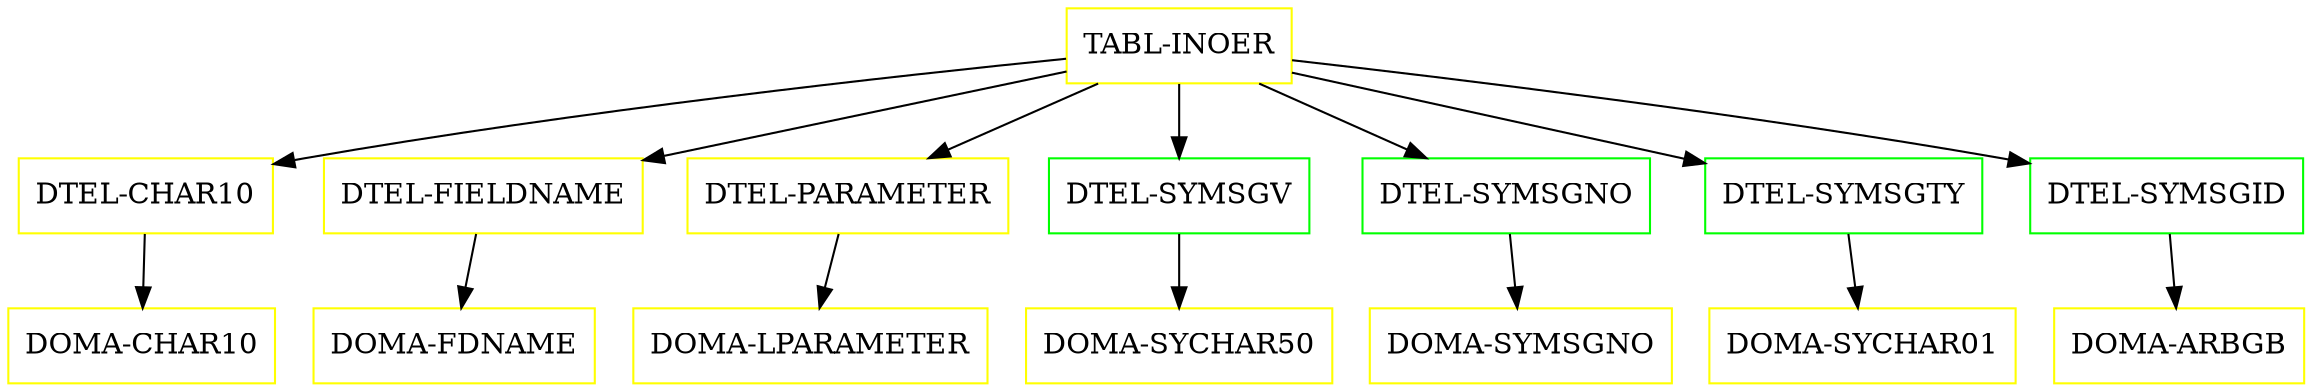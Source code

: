 digraph G {
  "TABL-INOER" [shape=box,color=yellow];
  "DTEL-CHAR10" [shape=box,color=yellow,URL="./DTEL_CHAR10.html"];
  "DOMA-CHAR10" [shape=box,color=yellow,URL="./DOMA_CHAR10.html"];
  "DTEL-FIELDNAME" [shape=box,color=yellow,URL="./DTEL_FIELDNAME.html"];
  "DOMA-FDNAME" [shape=box,color=yellow,URL="./DOMA_FDNAME.html"];
  "DTEL-PARAMETER" [shape=box,color=yellow,URL="./DTEL_PARAMETER.html"];
  "DOMA-LPARAMETER" [shape=box,color=yellow,URL="./DOMA_LPARAMETER.html"];
  "DTEL-SYMSGV" [shape=box,color=green,URL="./DTEL_SYMSGV.html"];
  "DOMA-SYCHAR50" [shape=box,color=yellow,URL="./DOMA_SYCHAR50.html"];
  "DTEL-SYMSGNO" [shape=box,color=green,URL="./DTEL_SYMSGNO.html"];
  "DOMA-SYMSGNO" [shape=box,color=yellow,URL="./DOMA_SYMSGNO.html"];
  "DTEL-SYMSGTY" [shape=box,color=green,URL="./DTEL_SYMSGTY.html"];
  "DOMA-SYCHAR01" [shape=box,color=yellow,URL="./DOMA_SYCHAR01.html"];
  "DTEL-SYMSGID" [shape=box,color=green,URL="./DTEL_SYMSGID.html"];
  "DOMA-ARBGB" [shape=box,color=yellow,URL="./DOMA_ARBGB.html"];
  "TABL-INOER" -> "DTEL-SYMSGID";
  "TABL-INOER" -> "DTEL-SYMSGTY";
  "TABL-INOER" -> "DTEL-SYMSGNO";
  "TABL-INOER" -> "DTEL-SYMSGV";
  "TABL-INOER" -> "DTEL-PARAMETER";
  "TABL-INOER" -> "DTEL-FIELDNAME";
  "TABL-INOER" -> "DTEL-CHAR10";
  "DTEL-CHAR10" -> "DOMA-CHAR10";
  "DTEL-FIELDNAME" -> "DOMA-FDNAME";
  "DTEL-PARAMETER" -> "DOMA-LPARAMETER";
  "DTEL-SYMSGV" -> "DOMA-SYCHAR50";
  "DTEL-SYMSGNO" -> "DOMA-SYMSGNO";
  "DTEL-SYMSGTY" -> "DOMA-SYCHAR01";
  "DTEL-SYMSGID" -> "DOMA-ARBGB";
}
